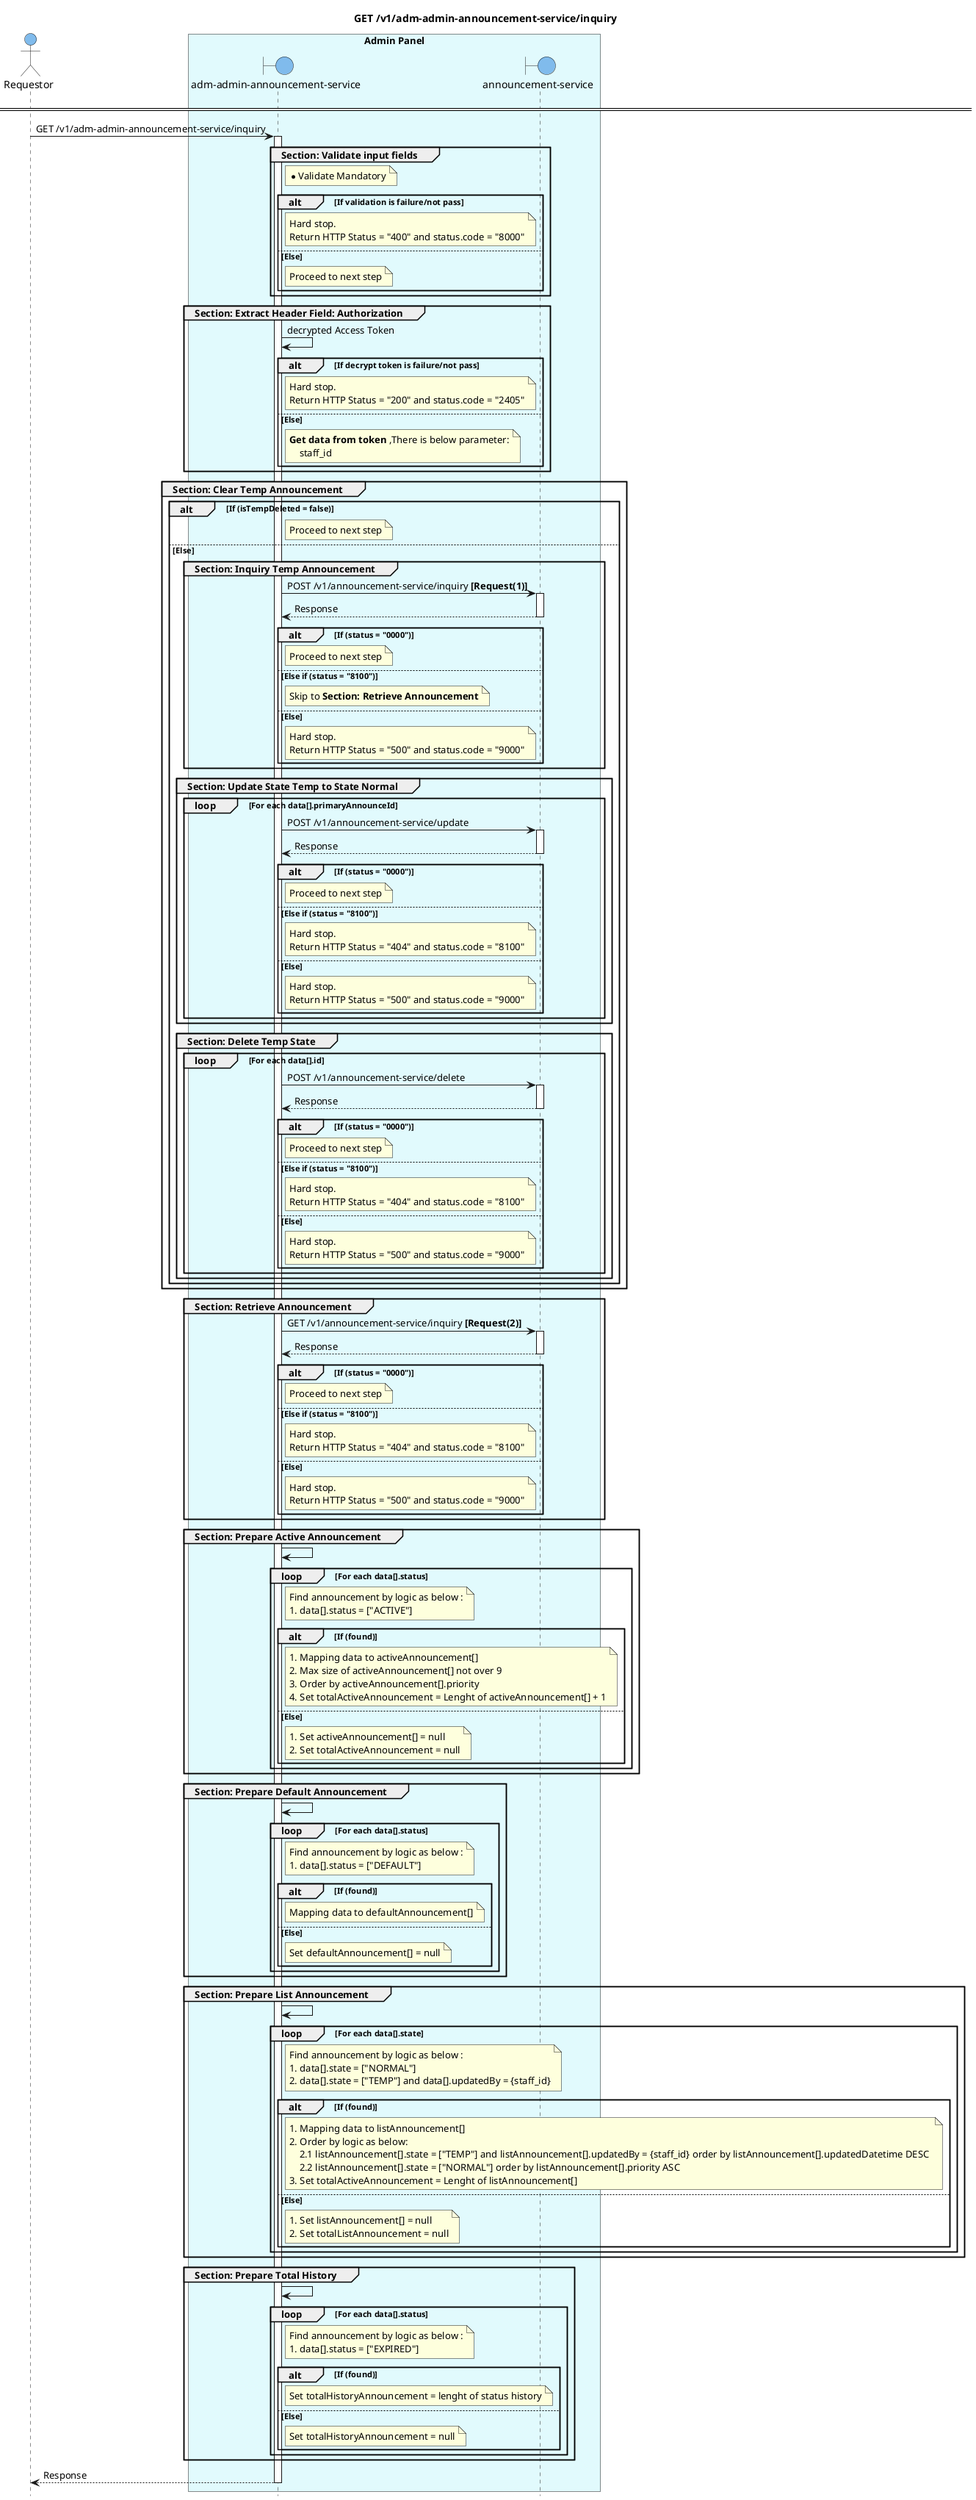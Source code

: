 @startuml
'''''''''''''''''''''''''''''''''''''''''''''''''

'''''''''''''''''''''''''''''''''''''''''''''''''
title GET /v1/adm-admin-announcement-service/inquiry

'''''''''''''''''''''''''''''''''''''''''''''''''
' define diagram participants
'''''''''''''''''''''''''''''''''''''''''''''''''

actor Requestor #80BBEC

box "Admin Panel" #E1FAFD
boundary "adm-admin-announcement-service" as admin_bff #80BBEC
boundary "announcement-service" as announcement_svc #80BBEC

'''''''''''''''''''''''''''''''''''''''''''''''''
' formatting options
'''''''''''''''''''''''''''''''''''''''''''''''''
hide footbox

'autonumber

skinparam defaultFontName Comic Sans MS
skinparam sequence {
ParticipantBorderColor black
ParticipantBackgroundColor #A9DCDF
ParticipantFontName Comic Sans MS
ParticipantFontSize 15
ActorBackgroundColor #A9DCDF
ActorBorderColor black
ArrowFontName Comic Sans MS
}

'''''''''''''''''''''''''''''''''''''''''''''''''
' describe sequence of events
'''''''''''''''''''''''''''''''''''''''''''''''''
==  ==

Requestor ->   admin_bff : GET /v1/adm-admin-announcement-service/inquiry
activate admin_bff

group Section: Validate input fields
    note right of admin_bff
        * Validate Mandatory
    end note
      alt If validation is failure/not pass
    note right of admin_bff
      Hard stop.
      Return HTTP Status = "400" and status.code = "8000"
    end note
  Else Else
    note right of admin_bff : Proceed to next step
  end alt
    end group  

group Section: Extract Header Field: Authorization
  admin_bff -> admin_bff: decrypted Access Token
      alt If decrypt token is failure/not pass
    note right of admin_bff
      Hard stop.
      Return HTTP Status = "200" and status.code = "2405"
    end note
  Else Else
    note right of admin_bff
    <b>Get data from token</b> ,There is below parameter:
        staff_id
    end note
  end alt
end group

group Section: Clear Temp Announcement
    alt If (isTempDeleted = false)
     note right of admin_bff : Proceed to next step
    else Else
        group Section: Inquiry Temp Announcement
            admin_bff -> announcement_svc : POST /v1/announcement-service/inquiry <b>[Request(1)]
            activate announcement_svc
            announcement_svc--> admin_bff  : Response
            deactivate announcement_svc
             alt If (status = "0000")
              note right of admin_bff : Proceed to next step
            else Else if (status = "8100")
                note right of admin_bff 
                Skip to <b>Section: Retrieve Announcement
                end note 
            else Else
                note right of admin_bff 
                Hard stop. 
                Return HTTP Status = "500" and status.code = "9000"
                end note
        end alt   
        end group
        group Section: Update State Temp to State Normal 
            Loop For each data[].primaryAnnounceId
            admin_bff -> announcement_svc : POST /v1/announcement-service/update
            activate announcement_svc
            announcement_svc--> admin_bff  : Response
            deactivate announcement_svc
            alt If (status = "0000")
                note right of admin_bff : Proceed to next step
                else Else if (status = "8100")
                    note right of admin_bff 
                    Hard stop. 
                    Return HTTP Status = "404" and status.code = "8100"
                    end note 
                else Else
                    note right of admin_bff 
                    Hard stop. 
                    Return HTTP Status = "500" and status.code = "9000"
                    end note
            end alt   
            end group 
        end group
    group Section: Delete Temp State
        Loop For each data[].id
               admin_bff -> announcement_svc : POST /v1/announcement-service/delete
        activate announcement_svc
        announcement_svc--> admin_bff  : Response
        deactivate announcement_svc
      alt If (status = "0000")
              note right of admin_bff : Proceed to next step
          else Else if (status = "8100")
              note right of admin_bff 
              Hard stop. 
              Return HTTP Status = "404" and status.code = "8100"
              end note 
      else Else
          note right of admin_bff 
          Hard stop. 
          Return HTTP Status = "500" and status.code = "9000"
          end note
      end alt    
            end group 
      end group
    end alt

end group

group Section: Retrieve Announcement
      admin_bff -> announcement_svc : GET /v1/announcement-service/inquiry <b>[Request(2)]
      activate announcement_svc
      announcement_svc--> admin_bff  : Response
      deactivate announcement_svc
    alt If (status = "0000")
            note right of admin_bff : Proceed to next step
        else Else if (status = "8100")
            note right of admin_bff 
            Hard stop. 
            Return HTTP Status = "404" and status.code = "8100"
            end note 
    else Else
        note right of admin_bff 
        Hard stop. 
        Return HTTP Status = "500" and status.code = "9000"
        end note
    end alt   
end group

group Section: Prepare Active Announcement
      admin_bff -> admin_bff :
      Loop For each data[].status
        note right of admin_bff 
            Find announcement by logic as below :
            # data[].status = ["ACTIVE"]
        end note 
            alt If (found)
                 note right of admin_bff
                    # Mapping data to activeAnnouncement[] 
                    # Max size of activeAnnouncement[] not over 9
                    # Order by activeAnnouncement[].priority
                    # Set totalActiveAnnouncement = Lenght of activeAnnouncement[] + 1
                 end note
            Else Else
                 note right of admin_bff
                    # Set activeAnnouncement[] = null
                    # Set totalActiveAnnouncement = null
                 end note
            end alt
      end group
end group

group Section: Prepare Default Announcement
      admin_bff -> admin_bff :
      Loop For each data[].status
        note right of admin_bff 
            Find announcement by logic as below :
            # data[].status = ["DEFAULT"]
        end note 
            alt If (found)
                 note right of admin_bff : Mapping data to defaultAnnouncement[]
            Else Else
                 note right of admin_bff : Set defaultAnnouncement[] = null
            end alt
      end group
end group

group Section: Prepare List Announcement
      admin_bff -> admin_bff :
      Loop For each data[].state
        note right of admin_bff 
            Find announcement by logic as below :
            # data[].state = ["NORMAL"]
            # data[].state = ["TEMP"] and data[].updatedBy = {staff_id}
        end note 
            alt If (found)
                note right of admin_bff
                    # Mapping data to listAnnouncement[]
                    # Order by logic as below:
                        2.1 listAnnouncement[].state = ["TEMP"] and listAnnouncement[].updatedBy = {staff_id} order by listAnnouncement[].updatedDatetime DESC 
                        2.2 listAnnouncement[].state = ["NORMAL"] order by listAnnouncement[].priority ASC 
                    # Set totalActiveAnnouncement = Lenght of listAnnouncement[]
                 end note
            Else Else
                 note right of admin_bff
                    # Set listAnnouncement[] = null
                    # Set totalListAnnouncement = null
                 end note
            end alt
      end group
end group

group Section: Prepare Total History
      admin_bff -> admin_bff :
      Loop For each data[].status
        note right of admin_bff 
            Find announcement by logic as below :
            # data[].status = ["EXPIRED"]
        end note 
            alt If (found)
                 note right of admin_bff : Set totalHistoryAnnouncement = lenght of status history
            Else Else
                 note right of admin_bff : Set totalHistoryAnnouncement = null
            end alt
      end group
end group

admin_bff --> Requestor : Response
deactivate admin_bff
@enduml